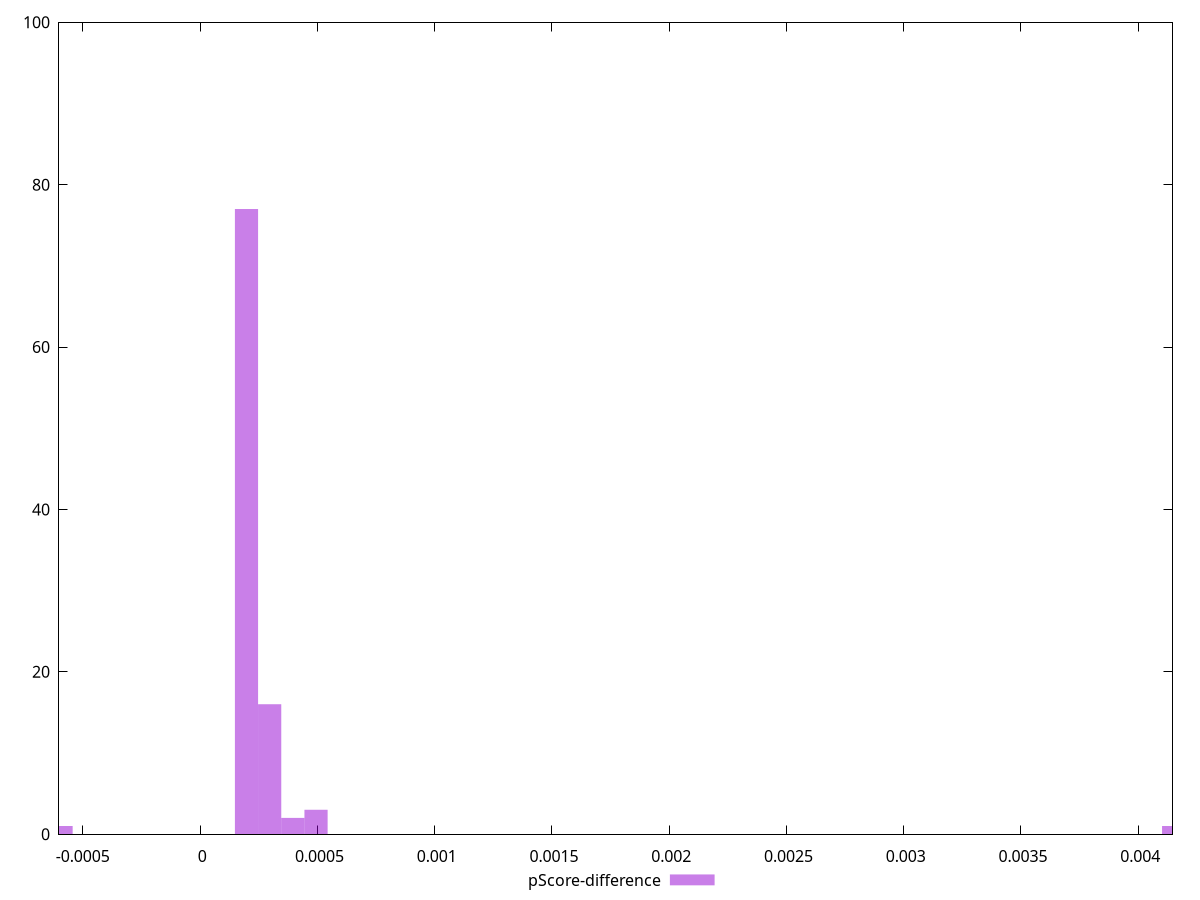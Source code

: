 reset

$pScoreDifference <<EOF
-0.0005930037646085628 1
0.0041510263522599395 1
0.0002965018823042814 16
0.0001976679215361876 77
0.0003953358430723752 2
0.000494169803840469 3
EOF

set key outside below
set boxwidth 0.0000988339607680938
set xrange [-0.0006017907618199592:0.004146139902686238]
set yrange [0:100]
set trange [0:100]
set style fill transparent solid 0.5 noborder
set terminal svg size 640, 490 enhanced background rgb 'white'
set output "report_00019_2021-02-10T18-14-37.922Z//largest-contentful-paint/samples/pages/pScore-difference/histogram.svg"

plot $pScoreDifference title "pScore-difference" with boxes

reset
